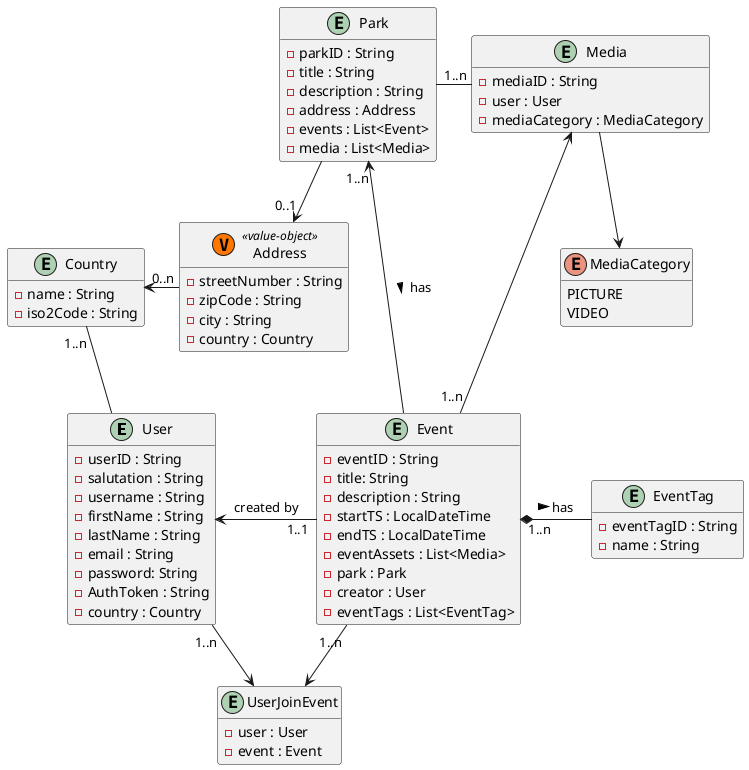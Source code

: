 @startuml
'https://plantuml.com/class-diagram

hide empty methods

'entity Comment {}

entity User {
    - userID : String
    - salutation : String
    - username : String
    - firstName : String
    - lastName : String
    - email : String
    - password: String
    - AuthToken : String
    - country : Country
    }

entity UserJoinEvent {
    - user : User
    - event : Event

}

entity Event {
    - eventID : String
    - title: String
    - description : String
    - startTS : LocalDateTime
    - endTS : LocalDateTime
    - eventAssets : List<Media>
    - park : Park
    - creator : User
    - eventTags : List<EventTag>
}

entity EventTag {
    - eventTagID : String
    - name : String
}

entity Media {
    - mediaID : String
    - user : User
    - mediaCategory : MediaCategory
}

enum MediaCategory {
    PICTURE
    VIDEO
}

entity Park {
    - parkID : String
    - title : String
    - description : String
    - address : Address
    - events : List<Event>
    - media : List<Media>
}

class Address <<(V, #FF7700) value-object>> {
    - streetNumber : String
    - zipCode : String
    - city : String
    - country : Country
}

entity Country {
    - name : String
    - iso2Code : String
}

User "1..n" --> UserJoinEvent
Event "1..n" -->  UserJoinEvent
Address "0..n" -> Country
Media --> MediaCategory
EventTag -left-* "1..n" Event : has <
Event -up-> "1..n" Park : has <
Media <-- "1..n" Event
Event "1..1" -left-> User : created by
Park "1..n" -right- Media
Country "1..n" -- User
Park --> "0..1" Address


@enduml